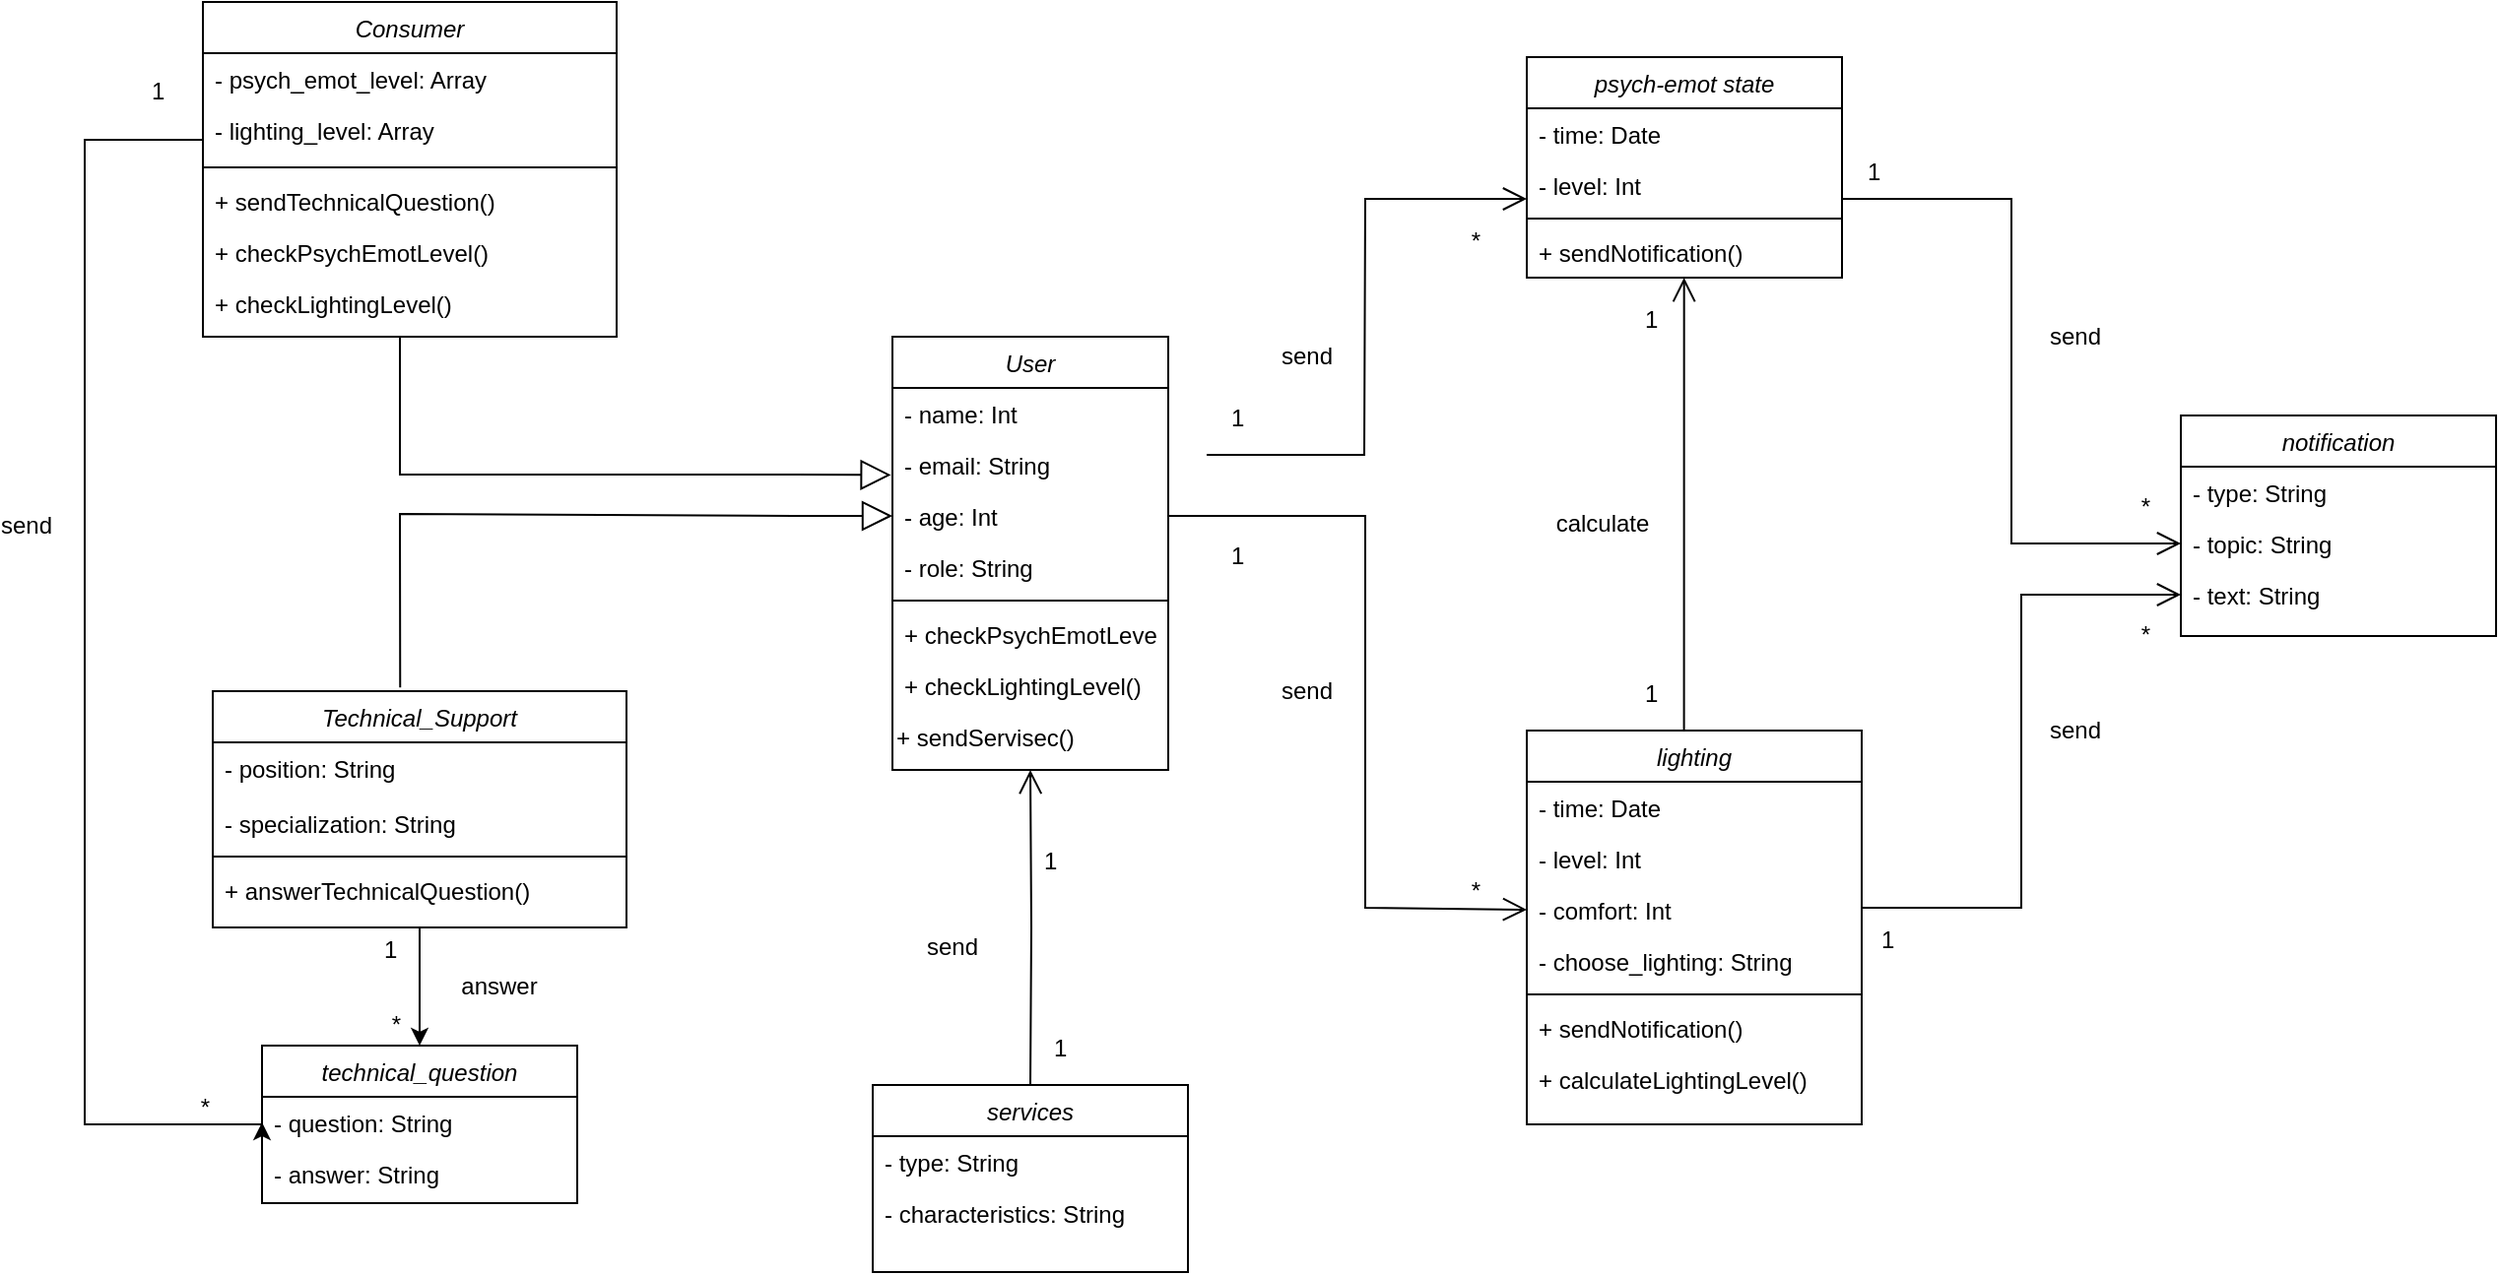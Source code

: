 <mxfile version="22.0.8" type="device">
  <diagram id="0uNSTiFyO5Xx_1StXq3_" name="umlprogrammclasses">
    <mxGraphModel dx="1272" dy="441" grid="1" gridSize="10" guides="1" tooltips="1" connect="1" arrows="1" fold="1" page="1" pageScale="1" pageWidth="827" pageHeight="1169" math="0" shadow="0">
      <root>
        <mxCell id="0" />
        <mxCell id="1" parent="0" />
        <mxCell id="LyiPn6veYWKkoinjSZd2-1" value="User" style="swimlane;fontStyle=2;align=center;verticalAlign=top;childLayout=stackLayout;horizontal=1;startSize=26;horizontalStack=0;resizeParent=1;resizeLast=0;collapsible=1;marginBottom=0;rounded=0;shadow=0;strokeWidth=1;" vertex="1" parent="1">
          <mxGeometry x="490" y="270" width="140" height="220" as="geometry">
            <mxRectangle x="230" y="140" width="160" height="26" as="alternateBounds" />
          </mxGeometry>
        </mxCell>
        <mxCell id="LyiPn6veYWKkoinjSZd2-2" value="- name: Int" style="text;align=left;verticalAlign=top;spacingLeft=4;spacingRight=4;overflow=hidden;rotatable=0;points=[[0,0.5],[1,0.5]];portConstraint=eastwest;" vertex="1" parent="LyiPn6veYWKkoinjSZd2-1">
          <mxGeometry y="26" width="140" height="26" as="geometry" />
        </mxCell>
        <mxCell id="LyiPn6veYWKkoinjSZd2-3" value="- email: String" style="text;align=left;verticalAlign=top;spacingLeft=4;spacingRight=4;overflow=hidden;rotatable=0;points=[[0,0.5],[1,0.5]];portConstraint=eastwest;rounded=0;shadow=0;html=0;" vertex="1" parent="LyiPn6veYWKkoinjSZd2-1">
          <mxGeometry y="52" width="140" height="26" as="geometry" />
        </mxCell>
        <mxCell id="LyiPn6veYWKkoinjSZd2-4" value="- age: Int" style="text;align=left;verticalAlign=top;spacingLeft=4;spacingRight=4;overflow=hidden;rotatable=0;points=[[0,0.5],[1,0.5]];portConstraint=eastwest;rounded=0;shadow=0;html=0;" vertex="1" parent="LyiPn6veYWKkoinjSZd2-1">
          <mxGeometry y="78" width="140" height="26" as="geometry" />
        </mxCell>
        <mxCell id="LyiPn6veYWKkoinjSZd2-5" value="- role: String" style="text;align=left;verticalAlign=top;spacingLeft=4;spacingRight=4;overflow=hidden;rotatable=0;points=[[0,0.5],[1,0.5]];portConstraint=eastwest;rounded=0;shadow=0;html=0;" vertex="1" parent="LyiPn6veYWKkoinjSZd2-1">
          <mxGeometry y="104" width="140" height="26" as="geometry" />
        </mxCell>
        <mxCell id="LyiPn6veYWKkoinjSZd2-6" value="" style="line;html=1;strokeWidth=1;align=left;verticalAlign=middle;spacingTop=-1;spacingLeft=3;spacingRight=3;rotatable=0;labelPosition=right;points=[];portConstraint=eastwest;" vertex="1" parent="LyiPn6veYWKkoinjSZd2-1">
          <mxGeometry y="130" width="140" height="8" as="geometry" />
        </mxCell>
        <mxCell id="LyiPn6veYWKkoinjSZd2-7" value="+ checkPsychEmotLevel()" style="text;align=left;verticalAlign=top;spacingLeft=4;spacingRight=4;overflow=hidden;rotatable=0;points=[[0,0.5],[1,0.5]];portConstraint=eastwest;" vertex="1" parent="LyiPn6veYWKkoinjSZd2-1">
          <mxGeometry y="138" width="140" height="26" as="geometry" />
        </mxCell>
        <mxCell id="LyiPn6veYWKkoinjSZd2-8" value="+ checkLightingLevel()" style="text;align=left;verticalAlign=top;spacingLeft=4;spacingRight=4;overflow=hidden;rotatable=0;points=[[0,0.5],[1,0.5]];portConstraint=eastwest;" vertex="1" parent="LyiPn6veYWKkoinjSZd2-1">
          <mxGeometry y="164" width="140" height="26" as="geometry" />
        </mxCell>
        <mxCell id="J2jFbFHdJuAAOiXJvLUw-23" value="+ sendServisec()" style="text;whiteSpace=wrap;html=1;" vertex="1" parent="LyiPn6veYWKkoinjSZd2-1">
          <mxGeometry y="190" width="140" height="30" as="geometry" />
        </mxCell>
        <mxCell id="LyiPn6veYWKkoinjSZd2-9" style="edgeStyle=orthogonalEdgeStyle;rounded=0;orthogonalLoop=1;jettySize=auto;html=1;exitX=0.458;exitY=0.003;exitDx=0;exitDy=0;entryX=0.499;entryY=1.002;entryDx=0;entryDy=0;endSize=10;endArrow=open;endFill=0;entryPerimeter=0;exitPerimeter=0;" edge="1" parent="1" source="LyiPn6veYWKkoinjSZd2-10" target="LyiPn6veYWKkoinjSZd2-67">
          <mxGeometry relative="1" as="geometry">
            <Array as="points">
              <mxPoint x="892" y="471" />
            </Array>
          </mxGeometry>
        </mxCell>
        <mxCell id="LyiPn6veYWKkoinjSZd2-10" value="lighting" style="swimlane;fontStyle=2;align=center;verticalAlign=top;childLayout=stackLayout;horizontal=1;startSize=26;horizontalStack=0;resizeParent=1;resizeLast=0;collapsible=1;marginBottom=0;rounded=0;shadow=0;strokeWidth=1;" vertex="1" parent="1">
          <mxGeometry x="812" y="470" width="170" height="200" as="geometry">
            <mxRectangle x="550" y="140" width="160" height="26" as="alternateBounds" />
          </mxGeometry>
        </mxCell>
        <mxCell id="LyiPn6veYWKkoinjSZd2-11" value="- time: Date" style="text;align=left;verticalAlign=top;spacingLeft=4;spacingRight=4;overflow=hidden;rotatable=0;points=[[0,0.5],[1,0.5]];portConstraint=eastwest;" vertex="1" parent="LyiPn6veYWKkoinjSZd2-10">
          <mxGeometry y="26" width="170" height="26" as="geometry" />
        </mxCell>
        <mxCell id="LyiPn6veYWKkoinjSZd2-12" value="- level: Int" style="text;align=left;verticalAlign=top;spacingLeft=4;spacingRight=4;overflow=hidden;rotatable=0;points=[[0,0.5],[1,0.5]];portConstraint=eastwest;rounded=0;shadow=0;html=0;" vertex="1" parent="LyiPn6veYWKkoinjSZd2-10">
          <mxGeometry y="52" width="170" height="26" as="geometry" />
        </mxCell>
        <mxCell id="LyiPn6veYWKkoinjSZd2-13" value="- comfort: Int" style="text;align=left;verticalAlign=top;spacingLeft=4;spacingRight=4;overflow=hidden;rotatable=0;points=[[0,0.5],[1,0.5]];portConstraint=eastwest;rounded=0;shadow=0;html=0;" vertex="1" parent="LyiPn6veYWKkoinjSZd2-10">
          <mxGeometry y="78" width="170" height="26" as="geometry" />
        </mxCell>
        <mxCell id="LyiPn6veYWKkoinjSZd2-14" value="- choose_lighting: String" style="text;align=left;verticalAlign=top;spacingLeft=4;spacingRight=4;overflow=hidden;rotatable=0;points=[[0,0.5],[1,0.5]];portConstraint=eastwest;rounded=0;shadow=0;html=0;" vertex="1" parent="LyiPn6veYWKkoinjSZd2-10">
          <mxGeometry y="104" width="170" height="26" as="geometry" />
        </mxCell>
        <mxCell id="LyiPn6veYWKkoinjSZd2-16" value="" style="line;html=1;strokeWidth=1;align=left;verticalAlign=middle;spacingTop=-1;spacingLeft=3;spacingRight=3;rotatable=0;labelPosition=right;points=[];portConstraint=eastwest;" vertex="1" parent="LyiPn6veYWKkoinjSZd2-10">
          <mxGeometry y="130" width="170" height="8" as="geometry" />
        </mxCell>
        <mxCell id="LyiPn6veYWKkoinjSZd2-17" value="+ sendNotification()" style="text;align=left;verticalAlign=top;spacingLeft=4;spacingRight=4;overflow=hidden;rotatable=0;points=[[0,0.5],[1,0.5]];portConstraint=eastwest;" vertex="1" parent="LyiPn6veYWKkoinjSZd2-10">
          <mxGeometry y="138" width="170" height="26" as="geometry" />
        </mxCell>
        <mxCell id="LyiPn6veYWKkoinjSZd2-18" value="+ calculateLightingLevel()" style="text;align=left;verticalAlign=top;spacingLeft=4;spacingRight=4;overflow=hidden;rotatable=0;points=[[0,0.5],[1,0.5]];portConstraint=eastwest;" vertex="1" parent="LyiPn6veYWKkoinjSZd2-10">
          <mxGeometry y="164" width="170" height="26" as="geometry" />
        </mxCell>
        <mxCell id="LyiPn6veYWKkoinjSZd2-19" value="Consumer" style="swimlane;fontStyle=2;align=center;verticalAlign=top;childLayout=stackLayout;horizontal=1;startSize=26;horizontalStack=0;resizeParent=1;resizeLast=0;collapsible=1;marginBottom=0;rounded=0;shadow=0;strokeWidth=1;" vertex="1" parent="1">
          <mxGeometry x="140" y="100" width="210" height="170" as="geometry">
            <mxRectangle x="230" y="140" width="160" height="26" as="alternateBounds" />
          </mxGeometry>
        </mxCell>
        <mxCell id="LyiPn6veYWKkoinjSZd2-20" value="- psych_emot_level: Array" style="text;align=left;verticalAlign=top;spacingLeft=4;spacingRight=4;overflow=hidden;rotatable=0;points=[[0,0.5],[1,0.5]];portConstraint=eastwest;" vertex="1" parent="LyiPn6veYWKkoinjSZd2-19">
          <mxGeometry y="26" width="210" height="26" as="geometry" />
        </mxCell>
        <mxCell id="LyiPn6veYWKkoinjSZd2-21" value="- lighting_level: Array" style="text;align=left;verticalAlign=top;spacingLeft=4;spacingRight=4;overflow=hidden;rotatable=0;points=[[0,0.5],[1,0.5]];portConstraint=eastwest;rounded=0;shadow=0;html=0;" vertex="1" parent="LyiPn6veYWKkoinjSZd2-19">
          <mxGeometry y="52" width="210" height="28" as="geometry" />
        </mxCell>
        <mxCell id="LyiPn6veYWKkoinjSZd2-22" value="" style="line;html=1;strokeWidth=1;align=left;verticalAlign=middle;spacingTop=-1;spacingLeft=3;spacingRight=3;rotatable=0;labelPosition=right;points=[];portConstraint=eastwest;" vertex="1" parent="LyiPn6veYWKkoinjSZd2-19">
          <mxGeometry y="80" width="210" height="8" as="geometry" />
        </mxCell>
        <mxCell id="LyiPn6veYWKkoinjSZd2-23" value="+ sendTechnicalQuestion()" style="text;align=left;verticalAlign=top;spacingLeft=4;spacingRight=4;overflow=hidden;rotatable=0;points=[[0,0.5],[1,0.5]];portConstraint=eastwest;" vertex="1" parent="LyiPn6veYWKkoinjSZd2-19">
          <mxGeometry y="88" width="210" height="26" as="geometry" />
        </mxCell>
        <mxCell id="LyiPn6veYWKkoinjSZd2-24" value="+ checkPsychEmotLevel()" style="text;align=left;verticalAlign=top;spacingLeft=4;spacingRight=4;overflow=hidden;rotatable=0;points=[[0,0.5],[1,0.5]];portConstraint=eastwest;" vertex="1" parent="LyiPn6veYWKkoinjSZd2-19">
          <mxGeometry y="114" width="210" height="26" as="geometry" />
        </mxCell>
        <mxCell id="LyiPn6veYWKkoinjSZd2-25" value="+ checkLightingLevel()" style="text;align=left;verticalAlign=top;spacingLeft=4;spacingRight=4;overflow=hidden;rotatable=0;points=[[0,0.5],[1,0.5]];portConstraint=eastwest;" vertex="1" parent="LyiPn6veYWKkoinjSZd2-19">
          <mxGeometry y="140" width="210" height="26" as="geometry" />
        </mxCell>
        <mxCell id="LyiPn6veYWKkoinjSZd2-26" value="" style="endArrow=block;html=1;rounded=0;endFill=0;endSize=13;entryX=-0.005;entryY=0.701;entryDx=0;entryDy=0;entryPerimeter=0;" edge="1" parent="1" target="LyiPn6veYWKkoinjSZd2-3">
          <mxGeometry width="50" height="50" relative="1" as="geometry">
            <mxPoint x="240" y="270" as="sourcePoint" />
            <mxPoint x="560" y="275" as="targetPoint" />
            <Array as="points">
              <mxPoint x="240" y="340" />
              <mxPoint x="340" y="340" />
              <mxPoint x="440" y="340" />
            </Array>
          </mxGeometry>
        </mxCell>
        <mxCell id="LyiPn6veYWKkoinjSZd2-27" value="Technical_Support" style="swimlane;fontStyle=2;align=center;verticalAlign=top;childLayout=stackLayout;horizontal=1;startSize=26;horizontalStack=0;resizeParent=1;resizeLast=0;collapsible=1;marginBottom=0;rounded=0;shadow=0;strokeWidth=1;" vertex="1" parent="1">
          <mxGeometry x="145" y="450" width="210" height="120" as="geometry">
            <mxRectangle x="230" y="140" width="160" height="26" as="alternateBounds" />
          </mxGeometry>
        </mxCell>
        <mxCell id="LyiPn6veYWKkoinjSZd2-29" value="- position: String" style="text;align=left;verticalAlign=top;spacingLeft=4;spacingRight=4;overflow=hidden;rotatable=0;points=[[0,0.5],[1,0.5]];portConstraint=eastwest;rounded=0;shadow=0;html=0;" vertex="1" parent="LyiPn6veYWKkoinjSZd2-27">
          <mxGeometry y="26" width="210" height="28" as="geometry" />
        </mxCell>
        <mxCell id="LyiPn6veYWKkoinjSZd2-28" value="- specialization: String" style="text;align=left;verticalAlign=top;spacingLeft=4;spacingRight=4;overflow=hidden;rotatable=0;points=[[0,0.5],[1,0.5]];portConstraint=eastwest;" vertex="1" parent="LyiPn6veYWKkoinjSZd2-27">
          <mxGeometry y="54" width="210" height="26" as="geometry" />
        </mxCell>
        <mxCell id="LyiPn6veYWKkoinjSZd2-30" value="" style="line;html=1;strokeWidth=1;align=left;verticalAlign=middle;spacingTop=-1;spacingLeft=3;spacingRight=3;rotatable=0;labelPosition=right;points=[];portConstraint=eastwest;" vertex="1" parent="LyiPn6veYWKkoinjSZd2-27">
          <mxGeometry y="80" width="210" height="8" as="geometry" />
        </mxCell>
        <mxCell id="LyiPn6veYWKkoinjSZd2-31" value="+ answerTechnicalQuestion()" style="text;align=left;verticalAlign=top;spacingLeft=4;spacingRight=4;overflow=hidden;rotatable=0;points=[[0,0.5],[1,0.5]];portConstraint=eastwest;" vertex="1" parent="LyiPn6veYWKkoinjSZd2-27">
          <mxGeometry y="88" width="210" height="26" as="geometry" />
        </mxCell>
        <mxCell id="LyiPn6veYWKkoinjSZd2-32" value="technical_question" style="swimlane;fontStyle=2;align=center;verticalAlign=top;childLayout=stackLayout;horizontal=1;startSize=26;horizontalStack=0;resizeParent=1;resizeLast=0;collapsible=1;marginBottom=0;rounded=0;shadow=0;strokeWidth=1;" vertex="1" parent="1">
          <mxGeometry x="170" y="630" width="160" height="80" as="geometry">
            <mxRectangle x="550" y="140" width="160" height="26" as="alternateBounds" />
          </mxGeometry>
        </mxCell>
        <mxCell id="LyiPn6veYWKkoinjSZd2-33" value="- question: String" style="text;align=left;verticalAlign=top;spacingLeft=4;spacingRight=4;overflow=hidden;rotatable=0;points=[[0,0.5],[1,0.5]];portConstraint=eastwest;" vertex="1" parent="LyiPn6veYWKkoinjSZd2-32">
          <mxGeometry y="26" width="160" height="26" as="geometry" />
        </mxCell>
        <mxCell id="LyiPn6veYWKkoinjSZd2-34" value="- answer: String" style="text;align=left;verticalAlign=top;spacingLeft=4;spacingRight=4;overflow=hidden;rotatable=0;points=[[0,0.5],[1,0.5]];portConstraint=eastwest;rounded=0;shadow=0;html=0;" vertex="1" parent="LyiPn6veYWKkoinjSZd2-32">
          <mxGeometry y="52" width="160" height="26" as="geometry" />
        </mxCell>
        <mxCell id="LyiPn6veYWKkoinjSZd2-36" style="edgeStyle=orthogonalEdgeStyle;rounded=0;orthogonalLoop=1;jettySize=auto;html=1;exitX=0;exitY=0.5;exitDx=0;exitDy=0;entryX=0;entryY=0.5;entryDx=0;entryDy=0;" edge="1" parent="1" source="LyiPn6veYWKkoinjSZd2-21" target="LyiPn6veYWKkoinjSZd2-33">
          <mxGeometry relative="1" as="geometry">
            <mxPoint x="750" y="770" as="targetPoint" />
            <Array as="points">
              <mxPoint x="140" y="170" />
              <mxPoint x="80" y="170" />
              <mxPoint x="80" y="670" />
              <mxPoint x="170" y="670" />
            </Array>
          </mxGeometry>
        </mxCell>
        <mxCell id="LyiPn6veYWKkoinjSZd2-37" style="edgeStyle=orthogonalEdgeStyle;rounded=0;orthogonalLoop=1;jettySize=auto;html=1;exitX=0.5;exitY=1;exitDx=0;exitDy=0;entryX=0.5;entryY=0;entryDx=0;entryDy=0;" edge="1" parent="1" source="LyiPn6veYWKkoinjSZd2-27" target="LyiPn6veYWKkoinjSZd2-32">
          <mxGeometry relative="1" as="geometry">
            <Array as="points">
              <mxPoint x="250" y="620" />
              <mxPoint x="250" y="620" />
            </Array>
          </mxGeometry>
        </mxCell>
        <mxCell id="LyiPn6veYWKkoinjSZd2-38" value="answer" style="text;html=1;resizable=0;points=[];;align=center;verticalAlign=middle;labelBackgroundColor=none;rounded=0;shadow=0;strokeWidth=1;fontSize=12;" vertex="1" connectable="0" parent="1">
          <mxGeometry x="290" y="600" as="geometry" />
        </mxCell>
        <mxCell id="LyiPn6veYWKkoinjSZd2-39" value="send" style="text;html=1;resizable=0;points=[];;align=center;verticalAlign=middle;labelBackgroundColor=none;rounded=0;shadow=0;strokeWidth=1;fontSize=12;" vertex="1" connectable="0" parent="1">
          <mxGeometry x="50" y="366" as="geometry" />
        </mxCell>
        <mxCell id="LyiPn6veYWKkoinjSZd2-40" value="1" style="resizable=0;align=left;verticalAlign=bottom;labelBackgroundColor=none;fontSize=12;" connectable="0" vertex="1" parent="1">
          <mxGeometry x="80" y="185" as="geometry">
            <mxPoint x="32" y="-31" as="offset" />
          </mxGeometry>
        </mxCell>
        <mxCell id="LyiPn6veYWKkoinjSZd2-41" value="" style="resizable=0;align=right;verticalAlign=bottom;labelBackgroundColor=none;fontSize=12;" connectable="0" vertex="1" parent="1">
          <mxGeometry x="829" y="540" as="geometry">
            <mxPoint x="21" y="353" as="offset" />
          </mxGeometry>
        </mxCell>
        <mxCell id="LyiPn6veYWKkoinjSZd2-43" value="1" style="resizable=0;align=left;verticalAlign=bottom;labelBackgroundColor=none;fontSize=12;" connectable="0" vertex="1" parent="1">
          <mxGeometry x="230" y="590" as="geometry" />
        </mxCell>
        <mxCell id="LyiPn6veYWKkoinjSZd2-44" value="" style="endArrow=block;html=1;rounded=0;endFill=0;endSize=13;entryX=0;entryY=0.5;entryDx=0;entryDy=0;exitX=0.453;exitY=-0.016;exitDx=0;exitDy=0;exitPerimeter=0;" edge="1" parent="1" source="LyiPn6veYWKkoinjSZd2-27" target="LyiPn6veYWKkoinjSZd2-4">
          <mxGeometry width="50" height="50" relative="1" as="geometry">
            <mxPoint x="355" y="520" as="sourcePoint" />
            <mxPoint x="465" y="360" as="targetPoint" />
            <Array as="points">
              <mxPoint x="240" y="360" />
              <mxPoint x="440" y="361" />
            </Array>
          </mxGeometry>
        </mxCell>
        <mxCell id="LyiPn6veYWKkoinjSZd2-52" value="" style="endArrow=open;html=1;rounded=0;exitX=1;exitY=0.5;exitDx=0;exitDy=0;entryX=0;entryY=0.5;entryDx=0;entryDy=0;endFill=0;endSize=10;" edge="1" parent="1" source="LyiPn6veYWKkoinjSZd2-4" target="LyiPn6veYWKkoinjSZd2-13">
          <mxGeometry width="50" height="50" relative="1" as="geometry">
            <mxPoint x="660" y="420" as="sourcePoint" />
            <mxPoint x="730" y="520" as="targetPoint" />
            <Array as="points">
              <mxPoint x="730" y="361" />
              <mxPoint x="730" y="560" />
            </Array>
          </mxGeometry>
        </mxCell>
        <mxCell id="LyiPn6veYWKkoinjSZd2-53" value="send" style="text;html=1;resizable=0;points=[];;align=center;verticalAlign=middle;labelBackgroundColor=none;rounded=0;shadow=0;strokeWidth=1;fontSize=12;" vertex="1" connectable="0" parent="1">
          <mxGeometry x="700" y="450" as="geometry" />
        </mxCell>
        <mxCell id="LyiPn6veYWKkoinjSZd2-54" value="1" style="resizable=0;align=left;verticalAlign=bottom;labelBackgroundColor=none;fontSize=12;" connectable="0" vertex="1" parent="1">
          <mxGeometry x="660" y="390" as="geometry" />
        </mxCell>
        <mxCell id="LyiPn6veYWKkoinjSZd2-55" value="*" style="resizable=0;align=right;verticalAlign=bottom;labelBackgroundColor=none;fontSize=12;" connectable="0" vertex="1" parent="1">
          <mxGeometry x="260" y="690" as="geometry">
            <mxPoint x="-18" y="-62" as="offset" />
          </mxGeometry>
        </mxCell>
        <mxCell id="LyiPn6veYWKkoinjSZd2-58" value="*" style="resizable=0;align=right;verticalAlign=bottom;labelBackgroundColor=none;fontSize=12;" connectable="0" vertex="1" parent="1">
          <mxGeometry x="145" y="670" as="geometry" />
        </mxCell>
        <mxCell id="LyiPn6veYWKkoinjSZd2-59" value="*" style="resizable=0;align=right;verticalAlign=bottom;labelBackgroundColor=none;fontSize=12;" connectable="0" vertex="1" parent="1">
          <mxGeometry x="790" y="560" as="geometry" />
        </mxCell>
        <mxCell id="LyiPn6veYWKkoinjSZd2-62" value="psych-emot state" style="swimlane;fontStyle=2;align=center;verticalAlign=top;childLayout=stackLayout;horizontal=1;startSize=26;horizontalStack=0;resizeParent=1;resizeLast=0;collapsible=1;marginBottom=0;rounded=0;shadow=0;strokeWidth=1;" vertex="1" parent="1">
          <mxGeometry x="812" y="128" width="160" height="112" as="geometry">
            <mxRectangle x="550" y="140" width="160" height="26" as="alternateBounds" />
          </mxGeometry>
        </mxCell>
        <mxCell id="LyiPn6veYWKkoinjSZd2-63" value="- time: Date" style="text;align=left;verticalAlign=top;spacingLeft=4;spacingRight=4;overflow=hidden;rotatable=0;points=[[0,0.5],[1,0.5]];portConstraint=eastwest;" vertex="1" parent="LyiPn6veYWKkoinjSZd2-62">
          <mxGeometry y="26" width="160" height="26" as="geometry" />
        </mxCell>
        <mxCell id="LyiPn6veYWKkoinjSZd2-64" value="- level: Int" style="text;align=left;verticalAlign=top;spacingLeft=4;spacingRight=4;overflow=hidden;rotatable=0;points=[[0,0.5],[1,0.5]];portConstraint=eastwest;rounded=0;shadow=0;html=0;" vertex="1" parent="LyiPn6veYWKkoinjSZd2-62">
          <mxGeometry y="52" width="160" height="26" as="geometry" />
        </mxCell>
        <mxCell id="LyiPn6veYWKkoinjSZd2-66" value="" style="line;html=1;strokeWidth=1;align=left;verticalAlign=middle;spacingTop=-1;spacingLeft=3;spacingRight=3;rotatable=0;labelPosition=right;points=[];portConstraint=eastwest;" vertex="1" parent="LyiPn6veYWKkoinjSZd2-62">
          <mxGeometry y="78" width="160" height="8" as="geometry" />
        </mxCell>
        <mxCell id="LyiPn6veYWKkoinjSZd2-67" value="+ sendNotification()" style="text;align=left;verticalAlign=top;spacingLeft=4;spacingRight=4;overflow=hidden;rotatable=0;points=[[0,0.5],[1,0.5]];portConstraint=eastwest;" vertex="1" parent="LyiPn6veYWKkoinjSZd2-62">
          <mxGeometry y="86" width="160" height="26" as="geometry" />
        </mxCell>
        <mxCell id="LyiPn6veYWKkoinjSZd2-68" value="" style="resizable=0;align=right;verticalAlign=bottom;labelBackgroundColor=none;fontSize=12;" connectable="0" vertex="1" parent="1">
          <mxGeometry x="829" y="290" as="geometry">
            <mxPoint x="21" y="353" as="offset" />
          </mxGeometry>
        </mxCell>
        <mxCell id="LyiPn6veYWKkoinjSZd2-69" value="*" style="resizable=0;align=right;verticalAlign=bottom;labelBackgroundColor=none;fontSize=12;" connectable="0" vertex="1" parent="1">
          <mxGeometry x="790" y="230" as="geometry" />
        </mxCell>
        <mxCell id="LyiPn6veYWKkoinjSZd2-70" value="" style="endArrow=open;html=1;rounded=0;exitX=1;exitY=0.5;exitDx=0;exitDy=0;entryX=0;entryY=0.769;entryDx=0;entryDy=0;endFill=0;endSize=10;entryPerimeter=0;" edge="1" parent="1" target="LyiPn6veYWKkoinjSZd2-64">
          <mxGeometry width="50" height="50" relative="1" as="geometry">
            <mxPoint x="649.5" y="330" as="sourcePoint" />
            <mxPoint x="816.5" y="490" as="targetPoint" />
            <Array as="points">
              <mxPoint x="729.5" y="330" />
              <mxPoint x="730" y="200" />
            </Array>
          </mxGeometry>
        </mxCell>
        <mxCell id="LyiPn6veYWKkoinjSZd2-71" value="1" style="resizable=0;align=left;verticalAlign=bottom;labelBackgroundColor=none;fontSize=12;" connectable="0" vertex="1" parent="1">
          <mxGeometry x="660" y="320" as="geometry" />
        </mxCell>
        <mxCell id="LyiPn6veYWKkoinjSZd2-72" value="send" style="text;html=1;resizable=0;points=[];;align=center;verticalAlign=middle;labelBackgroundColor=none;rounded=0;shadow=0;strokeWidth=1;fontSize=12;" vertex="1" connectable="0" parent="1">
          <mxGeometry x="700" y="280" as="geometry" />
        </mxCell>
        <mxCell id="LyiPn6veYWKkoinjSZd2-73" value="notification" style="swimlane;fontStyle=2;align=center;verticalAlign=top;childLayout=stackLayout;horizontal=1;startSize=26;horizontalStack=0;resizeParent=1;resizeLast=0;collapsible=1;marginBottom=0;rounded=0;shadow=0;strokeWidth=1;" vertex="1" parent="1">
          <mxGeometry x="1144" y="310" width="160" height="112" as="geometry">
            <mxRectangle x="550" y="140" width="160" height="26" as="alternateBounds" />
          </mxGeometry>
        </mxCell>
        <mxCell id="LyiPn6veYWKkoinjSZd2-74" value="- type: String" style="text;align=left;verticalAlign=top;spacingLeft=4;spacingRight=4;overflow=hidden;rotatable=0;points=[[0,0.5],[1,0.5]];portConstraint=eastwest;" vertex="1" parent="LyiPn6veYWKkoinjSZd2-73">
          <mxGeometry y="26" width="160" height="26" as="geometry" />
        </mxCell>
        <mxCell id="LyiPn6veYWKkoinjSZd2-75" value="- topic: String" style="text;align=left;verticalAlign=top;spacingLeft=4;spacingRight=4;overflow=hidden;rotatable=0;points=[[0,0.5],[1,0.5]];portConstraint=eastwest;rounded=0;shadow=0;html=0;" vertex="1" parent="LyiPn6veYWKkoinjSZd2-73">
          <mxGeometry y="52" width="160" height="26" as="geometry" />
        </mxCell>
        <mxCell id="LyiPn6veYWKkoinjSZd2-76" value="- text: String" style="text;align=left;verticalAlign=top;spacingLeft=4;spacingRight=4;overflow=hidden;rotatable=0;points=[[0,0.5],[1,0.5]];portConstraint=eastwest;rounded=0;shadow=0;html=0;" vertex="1" parent="LyiPn6veYWKkoinjSZd2-73">
          <mxGeometry y="78" width="160" height="26" as="geometry" />
        </mxCell>
        <mxCell id="LyiPn6veYWKkoinjSZd2-77" value="" style="resizable=0;align=right;verticalAlign=bottom;labelBackgroundColor=none;fontSize=12;" connectable="0" vertex="1" parent="1">
          <mxGeometry x="1156" y="420" as="geometry">
            <mxPoint x="21" y="353" as="offset" />
          </mxGeometry>
        </mxCell>
        <mxCell id="LyiPn6veYWKkoinjSZd2-78" style="edgeStyle=orthogonalEdgeStyle;rounded=0;orthogonalLoop=1;jettySize=auto;html=1;exitX=1;exitY=0.5;exitDx=0;exitDy=0;entryX=0;entryY=0.5;entryDx=0;entryDy=0;endArrow=open;endFill=0;endSize=10;" edge="1" parent="1" source="LyiPn6veYWKkoinjSZd2-64" target="LyiPn6veYWKkoinjSZd2-75">
          <mxGeometry relative="1" as="geometry">
            <Array as="points">
              <mxPoint x="972" y="200" />
              <mxPoint x="1058" y="200" />
              <mxPoint x="1058" y="375" />
            </Array>
          </mxGeometry>
        </mxCell>
        <mxCell id="LyiPn6veYWKkoinjSZd2-79" style="edgeStyle=orthogonalEdgeStyle;rounded=0;orthogonalLoop=1;jettySize=auto;html=1;exitX=1;exitY=0.5;exitDx=0;exitDy=0;entryX=0;entryY=0.5;entryDx=0;entryDy=0;strokeWidth=1;endSize=10;endArrow=open;endFill=0;" edge="1" parent="1" source="LyiPn6veYWKkoinjSZd2-12" target="LyiPn6veYWKkoinjSZd2-76">
          <mxGeometry relative="1" as="geometry">
            <Array as="points">
              <mxPoint x="982" y="560" />
              <mxPoint x="1063" y="560" />
              <mxPoint x="1063" y="401" />
            </Array>
          </mxGeometry>
        </mxCell>
        <mxCell id="LyiPn6veYWKkoinjSZd2-80" value="send" style="text;html=1;resizable=0;points=[];;align=center;verticalAlign=middle;labelBackgroundColor=none;rounded=0;shadow=0;strokeWidth=1;fontSize=12;" vertex="1" connectable="0" parent="1">
          <mxGeometry x="1090" y="270" as="geometry" />
        </mxCell>
        <mxCell id="LyiPn6veYWKkoinjSZd2-81" value="send" style="text;html=1;resizable=0;points=[];;align=center;verticalAlign=middle;labelBackgroundColor=none;rounded=0;shadow=0;strokeWidth=1;fontSize=12;" vertex="1" connectable="0" parent="1">
          <mxGeometry x="1090" y="470" as="geometry" />
        </mxCell>
        <mxCell id="LyiPn6veYWKkoinjSZd2-82" value="*" style="resizable=0;align=right;verticalAlign=bottom;labelBackgroundColor=none;fontSize=12;" connectable="0" vertex="1" parent="1">
          <mxGeometry x="1130" y="430" as="geometry" />
        </mxCell>
        <mxCell id="LyiPn6veYWKkoinjSZd2-83" value="*" style="resizable=0;align=right;verticalAlign=bottom;labelBackgroundColor=none;fontSize=12;" connectable="0" vertex="1" parent="1">
          <mxGeometry x="1130" y="365" as="geometry" />
        </mxCell>
        <mxCell id="LyiPn6veYWKkoinjSZd2-84" value="1" style="resizable=0;align=left;verticalAlign=bottom;labelBackgroundColor=none;fontSize=12;" connectable="0" vertex="1" parent="1">
          <mxGeometry x="982" y="250" as="geometry">
            <mxPoint x="1" y="-55" as="offset" />
          </mxGeometry>
        </mxCell>
        <mxCell id="LyiPn6veYWKkoinjSZd2-85" value="1" style="resizable=0;align=left;verticalAlign=bottom;labelBackgroundColor=none;fontSize=12;" connectable="0" vertex="1" parent="1">
          <mxGeometry x="990" y="585" as="geometry" />
        </mxCell>
        <mxCell id="LyiPn6veYWKkoinjSZd2-86" value="1" style="resizable=0;align=left;verticalAlign=bottom;labelBackgroundColor=none;fontSize=12;" connectable="0" vertex="1" parent="1">
          <mxGeometry x="870" y="460" as="geometry" />
        </mxCell>
        <mxCell id="LyiPn6veYWKkoinjSZd2-87" value="1" style="resizable=0;align=left;verticalAlign=bottom;labelBackgroundColor=none;fontSize=12;" connectable="0" vertex="1" parent="1">
          <mxGeometry x="870" y="270" as="geometry" />
        </mxCell>
        <mxCell id="LyiPn6veYWKkoinjSZd2-88" value="calculate" style="text;html=1;resizable=0;points=[];;align=center;verticalAlign=middle;labelBackgroundColor=none;rounded=0;shadow=0;strokeWidth=1;fontSize=12;" vertex="1" connectable="0" parent="1">
          <mxGeometry x="850" y="365" as="geometry" />
        </mxCell>
        <mxCell id="J2jFbFHdJuAAOiXJvLUw-11" value="services" style="swimlane;fontStyle=2;align=center;verticalAlign=top;childLayout=stackLayout;horizontal=1;startSize=26;horizontalStack=0;resizeParent=1;resizeLast=0;collapsible=1;marginBottom=0;rounded=0;shadow=0;strokeWidth=1;" vertex="1" parent="1">
          <mxGeometry x="480" y="650" width="160" height="95" as="geometry">
            <mxRectangle x="230" y="140" width="160" height="26" as="alternateBounds" />
          </mxGeometry>
        </mxCell>
        <mxCell id="J2jFbFHdJuAAOiXJvLUw-12" value="- type: String" style="text;align=left;verticalAlign=top;spacingLeft=4;spacingRight=4;overflow=hidden;rotatable=0;points=[[0,0.5],[1,0.5]];portConstraint=eastwest;" vertex="1" parent="J2jFbFHdJuAAOiXJvLUw-11">
          <mxGeometry y="26" width="160" height="26" as="geometry" />
        </mxCell>
        <mxCell id="J2jFbFHdJuAAOiXJvLUw-13" value="- characteristics: String" style="text;align=left;verticalAlign=top;spacingLeft=4;spacingRight=4;overflow=hidden;rotatable=0;points=[[0,0.5],[1,0.5]];portConstraint=eastwest;rounded=0;shadow=0;html=0;" vertex="1" parent="J2jFbFHdJuAAOiXJvLUw-11">
          <mxGeometry y="52" width="160" height="26" as="geometry" />
        </mxCell>
        <mxCell id="J2jFbFHdJuAAOiXJvLUw-19" style="edgeStyle=orthogonalEdgeStyle;rounded=0;orthogonalLoop=1;jettySize=auto;html=1;endSize=10;endArrow=open;endFill=0;entryX=0.5;entryY=1;entryDx=0;entryDy=0;" edge="1" parent="1" target="J2jFbFHdJuAAOiXJvLUw-23">
          <mxGeometry relative="1" as="geometry">
            <mxPoint x="560" y="650" as="sourcePoint" />
            <mxPoint x="560" y="510" as="targetPoint" />
            <Array as="points" />
          </mxGeometry>
        </mxCell>
        <mxCell id="J2jFbFHdJuAAOiXJvLUw-20" value="1" style="resizable=0;align=left;verticalAlign=bottom;labelBackgroundColor=none;fontSize=12;" connectable="0" vertex="1" parent="1">
          <mxGeometry x="570" y="640" as="geometry" />
        </mxCell>
        <mxCell id="J2jFbFHdJuAAOiXJvLUw-21" value="1" style="resizable=0;align=left;verticalAlign=bottom;labelBackgroundColor=none;fontSize=12;direction=south;" connectable="0" vertex="1" parent="1">
          <mxGeometry x="570" y="530" as="geometry">
            <mxPoint x="-5" y="15" as="offset" />
          </mxGeometry>
        </mxCell>
        <mxCell id="J2jFbFHdJuAAOiXJvLUw-22" value="send" style="text;html=1;resizable=0;points=[];;align=center;verticalAlign=middle;labelBackgroundColor=none;rounded=0;shadow=0;strokeWidth=1;fontSize=12;" vertex="1" connectable="0" parent="1">
          <mxGeometry x="520" y="580" as="geometry" />
        </mxCell>
      </root>
    </mxGraphModel>
  </diagram>
</mxfile>
